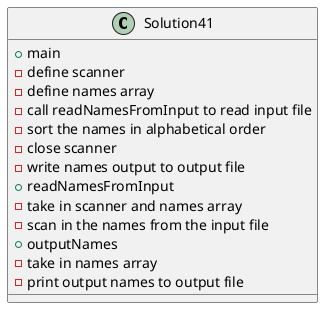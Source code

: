 @startuml
'https://plantuml.com/class-diagram


class Solution41 {
+main
- define scanner
- define names array
- call readNamesFromInput to read input file
- sort the names in alphabetical order
- close scanner
- write names output to output file
+readNamesFromInput
- take in scanner and names array
- scan in the names from the input file
+outputNames
- take in names array
- print output names to output file
}

@enduml